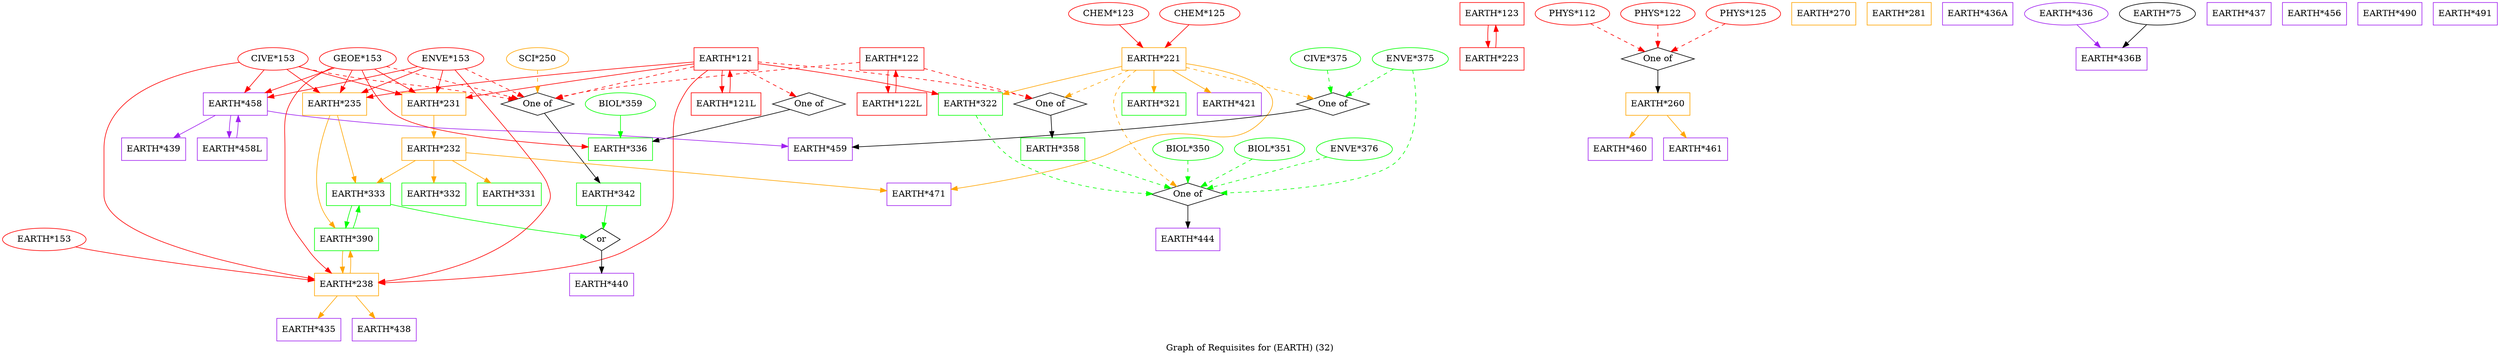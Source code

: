 strict digraph "" {
	graph [bb="0,0,3817.5,563",
		label="Graph of Requisites for (EARTH) (32)",
		lheight=0.21,
		lp="1908.8,11.5",
		lwidth=3.71
	];
	node [label="\N"];
	"EARTH*121"	[color=red,
		height=0.5,
		pos="896.51,473",
		shape=box,
		width=1.4167];
	"EARTH*121L"	[color=red,
		height=0.5,
		pos="896.51,401",
		shape=box,
		width=1.5417];
	"EARTH*121" -> "EARTH*121L"	[color=red,
		pos="e,890.61,419.1 890.59,454.7 889.8,446.98 889.57,437.71 889.91,429.11"];
	"EARTH*231"	[color=orange,
		height=0.5,
		pos="523.51,401",
		shape=box,
		width=1.4167];
	"EARTH*121" -> "EARTH*231"	[color=red,
		pos="e,574.57,411.58 845.43,462.41 777.4,449.65 657.21,427.09 584.51,413.45"];
	"EARTH*235"	[color=orange,
		height=0.5,
		pos="403.51,401",
		shape=box,
		width=1.4167];
	"EARTH*121" -> "EARTH*235"	[color=red,
		pos="e,454.76,417.12 845.27,463.79 826.22,460.86 804.4,457.62 784.51,455 645.38,436.65 606.13,446.21 464.68,419.05"];
	"EARTH*238"	[color=orange,
		height=0.5,
		pos="313.51,113",
		shape=box,
		width=1.4167];
	"EARTH*121" -> "EARTH*238"	[color=red,
		pos="e,364.71,114.45 867.69,454.95 854.73,445.86 840.39,433.54 831.51,419 810.42,384.49 812.51,370.45 812.51,330 812.51,330 812.51,330 \
812.51,256 812.51,210.19 798.83,192.11 760.51,167 698.37,126.29 482,116.81 374.74,114.63"];
	"EARTH*322"	[color=green,
		height=0.5,
		pos="1456.5,401",
		shape=box,
		width=1.4167];
	"EARTH*121" -> "EARTH*322"	[color=red,
		pos="e,1405.5,411.42 947.56,467.11 1032.9,458.73 1209.7,440.43 1358.5,419 1370.5,417.28 1383.2,415.23 1395.4,413.16"];
	of91	[height=0.5,
		label="One of",
		pos="1027.5,401",
		shape=diamond,
		width=1.6085];
	"EARTH*121" -> of91	[color=red,
		pos="e,1007.2,412.85 928.56,454.88 949.84,443.5 977.56,428.69 998.25,417.64",
		style=dashed];
	of92	[height=0.5,
		label="One of",
		pos="726.51,401",
		shape=diamond,
		width=1.6085];
	"EARTH*121" -> of92	[color=red,
		pos="e,750.38,411.83 854.92,454.88 825.68,442.84 787.07,426.94 759.85,415.73",
		style=dashed];
	of93	[height=0.5,
		label="One of",
		pos="1712.5,401",
		shape=diamond,
		width=1.6085];
	"EARTH*121" -> of93	[color=red,
		pos="e,1684.4,410.36 947.87,467.36 988.26,463.78 1045.9,458.81 1096.5,455 1340.3,436.64 1404,457.23 1645.5,419 1655,417.5 1665.1,415.27 \
1674.5,412.92",
		style=dashed];
	"EARTH*121L" -> "EARTH*121"	[color=red,
		pos="e,902.42,454.7 902.4,419.1 903.21,426.79 903.45,436.05 903.11,444.67"];
	"EARTH*232"	[color=orange,
		height=0.5,
		pos="523.51,329",
		shape=box,
		width=1.4167];
	"EARTH*231" -> "EARTH*232"	[color=orange,
		pos="e,523.51,347.1 523.51,382.7 523.51,374.98 523.51,365.71 523.51,357.11"];
	"EARTH*333"	[color=green,
		height=0.5,
		pos="335.51,257",
		shape=box,
		width=1.4167];
	"EARTH*235" -> "EARTH*333"	[color=orange,
		pos="e,378.13,275.01 412.24,382.85 420.47,364.09 429.85,333.67 417.51,311 410.6,298.3 399.19,288.18 387.04,280.33"];
	"EARTH*390"	[color=green,
		height=0.5,
		pos="313.51,185",
		shape=box,
		width=1.4167];
	"EARTH*235" -> "EARTH*390"	[color=orange,
		pos="e,296.36,203.23 404.6,382.69 404.88,362.91 402.23,330.76 384.51,311 350.45,273.02 305.4,316.35 275.51,275 261.36,255.43 275.08,229.78 \
289.83,211.05"];
	"EARTH*238" -> "EARTH*390"	[color=orange,
		pos="e,319.42,166.7 319.4,131.1 320.21,138.79 320.45,148.05 320.11,156.67"];
	"EARTH*435"	[color=purple,
		height=0.5,
		pos="253.51,41",
		shape=box,
		width=1.4167];
	"EARTH*238" -> "EARTH*435"	[color=orange,
		pos="e,268.17,59.104 298.68,94.697 291.48,86.305 282.71,76.07 274.82,66.861"];
	"EARTH*438"	[color=purple,
		height=0.5,
		pos="373.51,41",
		shape=box,
		width=1.4167];
	"EARTH*238" -> "EARTH*438"	[color=orange,
		pos="e,358.85,59.104 328.34,94.697 335.53,86.305 344.31,76.07 352.2,66.861"];
	of94	[height=0.5,
		label="One of",
		pos="1835.5,257",
		shape=diamond,
		width=1.6085];
	"EARTH*322" -> of94	[color=green,
		pos="e,1803.7,265.13 1488.6,382.86 1525.6,363.55 1588.7,332.11 1645.5,311 1695.5,292.43 1754.9,276.85 1793.8,267.49",
		style=dashed];
	"EARTH*336"	[color=green,
		height=0.5,
		pos="1027.5,329",
		shape=box,
		width=1.4167];
	of91 -> "EARTH*336"	[pos="e,1027.5,347.1 1027.5,382.7 1027.5,374.98 1027.5,365.71 1027.5,357.11"];
	"EARTH*342"	[color=green,
		height=0.5,
		pos="733.51,257",
		shape=box,
		width=1.4167];
	of92 -> "EARTH*342"	[pos="e,737.35,275.12 732.13,384.47 735.6,374.03 739.72,359.88 741.51,347 744.37,326.39 742.04,302.93 739.17,285.28"];
	"EARTH*358"	[color=green,
		height=0.5,
		pos="1835.5,329",
		shape=box,
		width=1.4167];
	of93 -> "EARTH*358"	[pos="e,1805.6,347.05 1732,388.91 1749.3,379.06 1775.1,364.37 1796.6,352.12"];
	"EARTH*232" -> "EARTH*333"	[color=orange,
		pos="e,381.35,275.07 477.52,310.88 451.36,301.14 418.42,288.87 390.86,278.61"];
	"EARTH*471"	[color=purple,
		height=0.5,
		pos="1238.5,257",
		shape=box,
		width=1.4167];
	"EARTH*232" -> "EARTH*471"	[color=orange,
		pos="e,1187.2,260.91 574.75,318.25 589.78,315.63 606.27,312.97 621.51,311 824.16,284.77 1066,268.27 1177.1,261.52"];
	"EARTH*331"	[color=green,
		height=0.5,
		pos="575.51,257",
		shape=box,
		width=1.4167];
	"EARTH*232" -> "EARTH*331"	[color=orange,
		pos="e,562.8,275.1 536.36,310.7 542.53,302.39 550.05,292.28 556.83,283.14"];
	"EARTH*332"	[color=green,
		height=0.5,
		pos="455.51,257",
		shape=box,
		width=1.4167];
	"EARTH*232" -> "EARTH*332"	[color=orange,
		pos="e,472.12,275.1 506.7,310.7 498.38,302.14 488.2,291.66 479.12,282.3"];
	"EARTH*333" -> "EARTH*390"	[color=green,
		pos="e,312.99,203.1 324.16,238.7 320.9,230.9 317.73,221.51 315.36,212.83"];
	or192	[height=0.5,
		label=or,
		pos="722.51,185",
		shape=diamond,
		width=0.81703];
	"EARTH*333" -> or192	[color=green,
		pos="e,699.34,188.82 386.8,241.05 389.74,240.32 392.66,239.63 395.51,239 501.75,215.42 629.59,197.74 689.05,190.12"];
	"EARTH*390" -> "EARTH*238"	[color=orange,
		pos="e,307.61,131.1 307.59,166.7 306.8,158.98 306.57,149.71 306.91,141.11"];
	"EARTH*390" -> "EARTH*333"	[color=green,
		pos="e,335.99,238.7 324.78,203.1 328.04,210.88 331.22,220.26 333.6,228.95"];
	"EARTH*444"	[color=purple,
		height=0.5,
		pos="1835.5,185",
		shape=box,
		width=1.4167];
	of94 -> "EARTH*444"	[pos="e,1835.5,203.1 1835.5,238.7 1835.5,230.98 1835.5,221.71 1835.5,213.11"];
	"EARTH*342" -> or192	[color=green,
		pos="e,724.97,201.67 730.79,238.7 729.51,230.55 727.96,220.66 726.54,211.67"];
	"EARTH*358" -> of94	[color=green,
		pos="e,1835.5,275.1 1835.5,310.7 1835.5,302.98 1835.5,293.71 1835.5,285.11",
		style=dashed];
	"EARTH*122"	[color=red,
		height=0.5,
		pos="1581.5,473",
		shape=box,
		width=1.4167];
	"EARTH*122" -> of92	[color=red,
		pos="e,760.92,408.44 1530.3,466.6 1495.2,463.01 1447.6,458.35 1405.5,455 1150.7,434.71 1085.5,447.46 831.51,419 811.53,416.76 789.56,\
413.35 770.91,410.18",
		style=dashed];
	"EARTH*122" -> of93	[color=red,
		pos="e,1692.2,412.85 1613.6,454.88 1634.8,443.5 1662.6,428.69 1683.2,417.64",
		style=dashed];
	"EARTH*122L"	[color=red,
		height=0.5,
		pos="1581.5,401",
		shape=box,
		width=1.5417];
	"EARTH*122" -> "EARTH*122L"	[color=red,
		pos="e,1575.6,419.1 1575.6,454.7 1574.8,446.98 1574.6,437.71 1574.9,429.11"];
	"EARTH*122L" -> "EARTH*122"	[color=red,
		pos="e,1587.4,454.7 1587.4,419.1 1588.2,426.79 1588.4,436.05 1588.1,444.67"];
	"EARTH*123"	[color=red,
		height=0.5,
		pos="2198.5,545",
		shape=box,
		width=1.4167];
	"EARTH*223"	[color=red,
		height=0.5,
		pos="2198.5,473",
		shape=box,
		width=1.4167];
	"EARTH*123" -> "EARTH*223"	[color=red,
		pos="e,2192.6,491.1 2192.6,526.7 2191.8,518.98 2191.6,509.71 2191.9,501.11"];
	"EARTH*223" -> "EARTH*123"	[color=red,
		pos="e,2204.4,526.7 2204.4,491.1 2205.2,498.79 2205.4,508.05 2205.1,516.67"];
	"EARTH*221"	[color=orange,
		height=0.5,
		pos="1839.5,473",
		shape=box,
		width=1.4167];
	"EARTH*221" -> "EARTH*322"	[color=orange,
		pos="e,1507.8,416.95 1788.3,465.42 1726.3,457.06 1618.8,441.27 1517.9,419.17"];
	"EARTH*221" -> of93	[color=orange,
		pos="e,1732.6,413.06 1808.4,454.88 1788,443.62 1761.5,429 1741.5,417.99",
		style=dashed];
	"EARTH*221" -> of94	[color=orange,
		pos="e,1862.1,266.81 1890.8,463.87 1938.3,455.16 2004,439.74 2019.5,419 2068.7,353.21 1938.3,294.86 1871.8,270.32",
		style=dashed];
	"EARTH*321"	[color=green,
		height=0.5,
		pos="1959.5,401",
		shape=box,
		width=1.4167];
	"EARTH*221" -> "EARTH*321"	[color=orange,
		pos="e,1930,419.19 1868.9,454.88 1884.6,445.72 1904.1,434.34 1921,424.48"];
	"EARTH*421"	[color=purple,
		height=0.5,
		pos="1839.5,401",
		shape=box,
		width=1.4167];
	"EARTH*221" -> "EARTH*421"	[color=orange,
		pos="e,1839.5,419.1 1839.5,454.7 1839.5,446.98 1839.5,437.71 1839.5,429.11"];
	of95	[height=0.5,
		label="One of",
		pos="1161.5,401",
		shape=diamond,
		width=1.6085];
	"EARTH*221" -> of95	[color=orange,
		pos="e,1190,410.31 1788.3,467.58 1641.9,454.96 1232,419.58 1228.5,419 1219.1,417.41 1209.1,415.18 1199.8,412.85",
		style=dashed];
	"EARTH*221" -> "EARTH*471"	[color=orange,
		pos="e,1289.6,259.21 1890.8,466.86 1954.1,458.17 2050,436.02 2019.5,383 1987.7,327.77 1956.3,330.03 1895.5,311 1785.4,276.53 1440.9,263.48 \
1299.8,259.49"];
	"EARTH*459"	[color=purple,
		height=0.5,
		pos="681.51,329",
		shape=box,
		width=1.4167];
	of95 -> "EARTH*459"	[pos="e,732.69,334.56 1132.7,391.87 1120.9,388.76 1107.1,385.4 1094.5,383 970.56,359.41 823.65,343.35 742.7,335.52"];
	"CHEM*123"	[color=red,
		height=0.5,
		pos="1767.5,545",
		width=1.7693];
	"CHEM*123" -> "EARTH*221"	[color=red,
		pos="e,1821.8,491.2 1784.6,527.41 1793.5,518.71 1804.6,507.89 1814.5,498.27"];
	"CHEM*125"	[color=red,
		height=0.5,
		pos="1912.5,545",
		width=1.7693];
	"CHEM*125" -> "EARTH*221"	[color=red,
		pos="e,1857.4,491.2 1895.2,527.41 1886.1,518.71 1874.9,507.89 1864.8,498.27"];
	"CIVE*153"	[color=red,
		height=0.5,
		pos="294.51,473",
		width=1.5526];
	"CIVE*153" -> "EARTH*231"	[color=red,
		pos="e,472.09,417.72 333.62,460.05 368.98,449.24 421.61,433.15 462.5,420.65"];
	"CIVE*153" -> "EARTH*235"	[color=red,
		pos="e,376.97,419.04 318.43,456.64 333.02,447.27 351.94,435.12 368.23,424.65"];
	"CIVE*153" -> "EARTH*238"	[color=red,
		pos="e,262.24,116.58 239.59,469.36 155,462 2.5092,434.29 2.5092,330 2.5092,330 2.5092,330 2.5092,256 2.5092,215.55 -7.5277,195.16 21.509,\
167 53.568,135.91 176.1,122.62 251.87,117.29"];
	"CIVE*153" -> of92	[color=red,
		pos="e,687.84,407.02 335.26,460.59 343.26,458.57 351.62,456.6 359.51,455 419.46,442.87 592.62,419.55 677.89,408.33",
		style=dashed];
	"EARTH*458"	[color=purple,
		height=0.5,
		pos="283.51,401",
		shape=box,
		width=1.4167];
	"CIVE*153" -> "EARTH*458"	[color=red,
		pos="e,286.2,419.1 291.79,454.7 290.58,446.98 289.12,437.71 287.77,429.11"];
	"EARTH*458" -> "EARTH*459"	[color=purple,
		pos="e,630.43,339.09 334.79,385.01 337.73,384.29 340.65,383.62 343.51,383 448.94,360.25 477.03,364.22 583.51,347 595.43,345.07 608.15,\
342.93 620.34,340.83"];
	"EARTH*439"	[color=purple,
		height=0.5,
		pos="324.51,329",
		shape=box,
		width=1.4167];
	"EARTH*458" -> "EARTH*439"	[color=purple,
		pos="e,314.49,347.1 293.64,382.7 298.36,374.64 304.07,364.89 309.29,355.98"];
	"EARTH*458L"	[color=purple,
		height=0.5,
		pos="199.51,329",
		shape=box,
		width=1.5417];
	"EARTH*458" -> "EARTH*458L"	[color=purple,
		pos="e,214.14,347.1 256.83,382.7 245.56,374.05 232.66,363.45 221.9,354.03"];
	"EARTH*458L" -> "EARTH*458"	[color=purple,
		pos="e,268.66,382.7 225.93,347.1 237.28,355.8 250.33,366.52 261.19,376.03"];
	"GEOE*153"	[color=red,
		height=0.5,
		pos="588.51,473",
		width=1.6971];
	"GEOE*153" -> "EARTH*231"	[color=red,
		pos="e,539.71,419.45 573.11,455.41 565.24,446.95 555.52,436.47 546.77,427.05"];
	"GEOE*153" -> "EARTH*235"	[color=red,
		pos="e,448.7,419.1 552.4,458.34 525.64,448.21 488.71,434.24 458.32,422.74"];
	"GEOE*153" -> "EARTH*238"	[color=red,
		pos="e,364.75,116.87 591.05,454.85 595.66,425.16 606.35,362.45 621.51,311 626.36,294.53 632.34,291.87 635.51,275 638.46,259.27 644.55,\
252.2 635.51,239 577.03,153.57 451,126.52 375.11,117.96"];
	"GEOE*153" -> of92	[color=red,
		pos="e,705.38,412.72 617.78,457.15 640.86,445.44 672.95,429.17 696.28,417.33",
		style=dashed];
	"GEOE*153" -> "EARTH*336"	[color=red,
		pos="e,976.31,332.74 596.9,455 608.1,434.27 630.01,399.9 659.51,383 710.54,353.77 875.38,339.3 966.15,333.38"];
	"GEOE*153" -> "EARTH*458"	[color=red,
		pos="e,334.51,416.69 539.02,462.25 491.52,452.68 417.55,437.21 344.36,419.14"];
	"ENVE*153"	[color=red,
		height=0.5,
		pos="428.51,473",
		width=1.679];
	"ENVE*153" -> "EARTH*231"	[color=red,
		pos="e,500.38,419.04 450.07,456.12 462.49,446.96 478.32,435.29 492.11,425.14"];
	"ENVE*153" -> "EARTH*235"	[color=red,
		pos="e,409.68,419.28 422.46,455.05 419.64,447.18 416.23,437.62 413.08,428.79"];
	"ENVE*153" -> "EARTH*238"	[color=red,
		pos="e,282,131.25 383.57,460.9 325.45,446.46 230.75,422.65 223.51,419 178.07,396.11 156.42,392.92 134.51,347 93.275,260.6 208.7,175.66 \
273.25,136.47"];
	"ENVE*153" -> of92	[color=red,
		pos="e,695.17,409.36 474.42,461.22 532.06,447.68 630.06,424.66 685.36,411.67",
		style=dashed];
	"ENVE*153" -> "EARTH*458"	[color=red,
		pos="e,318.98,419.12 398.11,457.33 377.82,447.53 350.8,434.48 328.09,423.52"];
	"EARTH*440"	[color=purple,
		height=0.5,
		pos="722.51,113",
		shape=box,
		width=1.4167];
	or192 -> "EARTH*440"	[pos="e,722.51,131.1 722.51,166.7 722.51,158.98 722.51,149.71 722.51,141.11"];
	"EARTH*153"	[color=red,
		height=0.5,
		pos="96.509,185",
		width=1.8415];
	"EARTH*153" -> "EARTH*238"	[color=red,
		pos="e,262.27,130.53 137.58,170.75 170.06,160.27 215.91,145.48 252.66,133.63"];
	"EARTH*260"	[color=orange,
		height=0.5,
		pos="2483.5,401",
		shape=box,
		width=1.4167];
	"EARTH*460"	[color=purple,
		height=0.5,
		pos="2423.5,329",
		shape=box,
		width=1.4167];
	"EARTH*260" -> "EARTH*460"	[color=orange,
		pos="e,2438.2,347.1 2468.7,382.7 2461.5,374.3 2452.7,364.07 2444.8,354.86"];
	"EARTH*461"	[color=purple,
		height=0.5,
		pos="2543.5,329",
		shape=box,
		width=1.4167];
	"EARTH*260" -> "EARTH*461"	[color=orange,
		pos="e,2528.8,347.1 2498.3,382.7 2505.5,374.3 2514.3,364.07 2522.2,354.86"];
	of90	[height=0.5,
		label="One of",
		pos="2483.5,473",
		shape=diamond,
		width=1.6085];
	of90 -> "EARTH*260"	[pos="e,2483.5,419.1 2483.5,454.7 2483.5,446.98 2483.5,437.71 2483.5,429.11"];
	"PHYS*112"	[color=red,
		height=0.5,
		pos="2347.5,545",
		width=1.6429];
	"PHYS*112" -> of90	[color=red,
		pos="e,2462.7,484.72 2376.4,529.15 2399.1,517.44 2430.7,501.17 2453.7,489.33",
		style=dashed];
	"PHYS*122"	[color=red,
		height=0.5,
		pos="2483.5,545",
		width=1.6429];
	"PHYS*122" -> of90	[color=red,
		pos="e,2483.5,491.1 2483.5,526.7 2483.5,518.98 2483.5,509.71 2483.5,501.11",
		style=dashed];
	"PHYS*125"	[color=red,
		height=0.5,
		pos="2619.5,545",
		width=1.6429];
	"PHYS*125" -> of90	[color=red,
		pos="e,2504.3,484.72 2590.7,529.15 2567.9,517.44 2536.3,501.17 2513.3,489.33",
		style=dashed];
	"EARTH*270"	[color=orange,
		height=0.5,
		pos="2747.5,545",
		shape=box,
		width=1.4167];
	"EARTH*281"	[color=orange,
		height=0.5,
		pos="2867.5,545",
		shape=box,
		width=1.4167];
	"BIOL*359"	[color=green,
		height=0.5,
		pos="1293.5,401",
		width=1.5526];
	"BIOL*359" -> "EARTH*336"	[color=green,
		pos="e,1078.7,343.47 1251.7,388.99 1207.8,377.43 1138.4,359.17 1088.4,346.02"];
	"SCI*250"	[color=orange,
		height=0.5,
		pos="726.51,473",
		width=1.3721];
	"SCI*250" -> of92	[color=orange,
		pos="e,726.51,419.1 726.51,454.7 726.51,446.98 726.51,437.71 726.51,429.11",
		style=dashed];
	"EARTH*436A"	[color=purple,
		height=0.5,
		pos="2992.5,545",
		shape=box,
		width=1.5556];
	"EARTH*436B"	[color=purple,
		height=0.5,
		pos="3205.5,473",
		shape=box,
		width=1.5694];
	"EARTH*436"	[color=purple,
		height=0.5,
		pos="3132.5,545",
		width=1.8415];
	"EARTH*436" -> "EARTH*436B"	[color=purple,
		pos="e,3187.6,491.2 3149.8,527.41 3158.9,518.71 3170.2,507.89 3180.2,498.27"];
	"EARTH*75"	[height=0.5,
		pos="3277.5,545",
		width=1.679];
	"EARTH*75" -> "EARTH*436B"	[pos="e,3223.2,491.2 3260.4,527.41 3251.5,518.71 3240.4,507.89 3230.5,498.27"];
	"EARTH*437"	[color=purple,
		height=0.5,
		pos="3406.5,545",
		shape=box,
		width=1.4167];
	"BIOL*350"	[color=green,
		height=0.5,
		pos="1710.5,329",
		width=1.5526];
	"BIOL*350" -> of94	[color=green,
		pos="e,1815.7,269.09 1737.3,312.98 1757.8,301.51 1786,285.72 1806.9,274",
		style=dashed];
	"BIOL*351"	[color=green,
		height=0.5,
		pos="2160.5,329",
		width=1.5526];
	"BIOL*351" -> of94	[color=green,
		pos="e,1869,264.59 2117.6,317.34 2108.7,315.19 2099.3,312.98 2090.5,311 2016.4,294.31 1929.8,276.71 1879,266.58",
		style=dashed];
	"ENVE*375"	[color=green,
		height=0.5,
		pos="1336.5,473",
		width=1.679];
	"ENVE*375" -> of94	[color=green,
		pos="e,1784.9,259.38 1344.4,454.82 1354.2,435.18 1372.5,403.15 1396.5,383 1507,290.07 1682.7,266.11 1774.7,260.01",
		style=dashed];
	"ENVE*375" -> of95	[color=green,
		pos="e,1185.6,411.64 1301.9,458.17 1270.9,445.77 1225.7,427.68 1195,415.41",
		style=dashed];
	"ENVE*376"	[color=green,
		height=0.5,
		pos="2294.5,329",
		width=1.679];
	"ENVE*376" -> of94	[color=green,
		pos="e,1877,262.17 2250.9,316.5 2242.5,314.51 2233.8,312.57 2225.5,311 2105.1,288.06 1962.1,271.25 1887.1,263.24",
		style=dashed];
	"EARTH*456"	[color=purple,
		height=0.5,
		pos="3526.5,545",
		shape=box,
		width=1.4167];
	"CIVE*375"	[color=green,
		height=0.5,
		pos="1161.5,473",
		width=1.5526];
	"CIVE*375" -> of95	[color=green,
		pos="e,1161.5,419.1 1161.5,454.7 1161.5,446.98 1161.5,437.71 1161.5,429.11",
		style=dashed];
	"EARTH*490"	[color=purple,
		height=0.5,
		pos="3646.5,545",
		shape=box,
		width=1.4167];
	"EARTH*491"	[color=purple,
		height=0.5,
		pos="3766.5,545",
		shape=box,
		width=1.4167];
}
